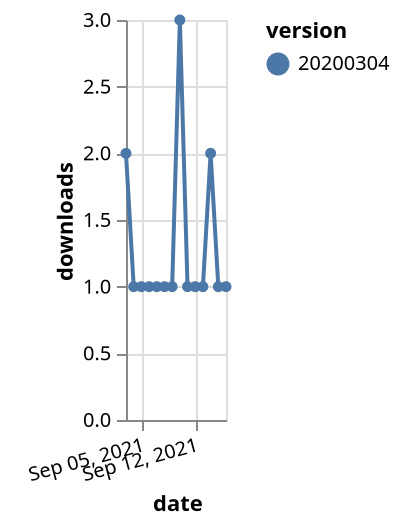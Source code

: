 {"$schema": "https://vega.github.io/schema/vega-lite/v5.json", "description": "A simple bar chart with embedded data.", "data": {"values": [{"date": "2021-09-03", "total": 201, "delta": 2, "version": "20200304"}, {"date": "2021-09-04", "total": 202, "delta": 1, "version": "20200304"}, {"date": "2021-09-05", "total": 203, "delta": 1, "version": "20200304"}, {"date": "2021-09-06", "total": 204, "delta": 1, "version": "20200304"}, {"date": "2021-09-07", "total": 205, "delta": 1, "version": "20200304"}, {"date": "2021-09-08", "total": 206, "delta": 1, "version": "20200304"}, {"date": "2021-09-09", "total": 207, "delta": 1, "version": "20200304"}, {"date": "2021-09-10", "total": 210, "delta": 3, "version": "20200304"}, {"date": "2021-09-11", "total": 211, "delta": 1, "version": "20200304"}, {"date": "2021-09-12", "total": 212, "delta": 1, "version": "20200304"}, {"date": "2021-09-13", "total": 213, "delta": 1, "version": "20200304"}, {"date": "2021-09-14", "total": 215, "delta": 2, "version": "20200304"}, {"date": "2021-09-15", "total": 216, "delta": 1, "version": "20200304"}, {"date": "2021-09-16", "total": 217, "delta": 1, "version": "20200304"}]}, "width": "container", "mark": {"type": "line", "point": {"filled": true}}, "encoding": {"x": {"field": "date", "type": "temporal", "timeUnit": "yearmonthdate", "title": "date", "axis": {"labelAngle": -15}}, "y": {"field": "delta", "type": "quantitative", "title": "downloads"}, "color": {"field": "version", "type": "nominal"}, "tooltip": {"field": "delta"}}}
